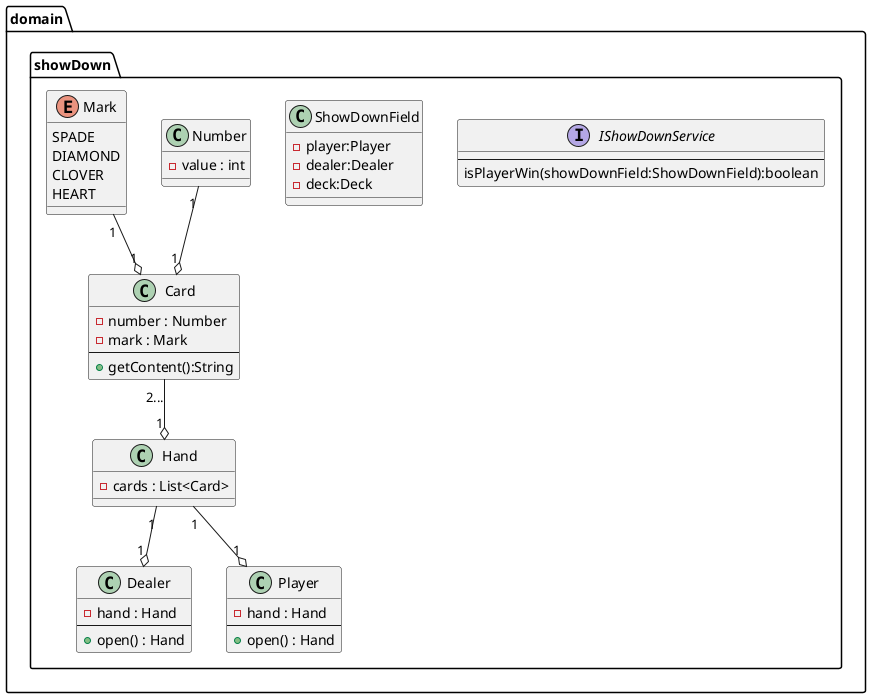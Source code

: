 @startuml
'https://plantuml.com/sequence-diagram

skinparam defaultFontName Cica

package domain.showDown {

    interface IShowDownService{
        --
        isPlayerWin(showDownField:ShowDownField):boolean
    }

    class ShowDownField{
        -player:Player
        -dealer:Dealer
        -deck:Deck
    }

    class Dealer {
        -hand : Hand
        --
        +open() : Hand
    }

    class Player {
        -hand : Hand
        --
        +open() : Hand
    }

    class Hand {
        -cards : List<Card>
    }

    class Card {
        -number : Number
        -mark : Mark
        --
        +getContent():String
    }

    Hand "1" --o "1" Player
    Hand "1" --o "1" Dealer
    Card "2..." --o "1" Hand

    class Number {
        -value : int
    }

    enum Mark {
        SPADE
        DIAMOND
        CLOVER
        HEART
    }

    Mark "1" --o "1" Card
    Number "1" --o "1" Card

}
@enduml